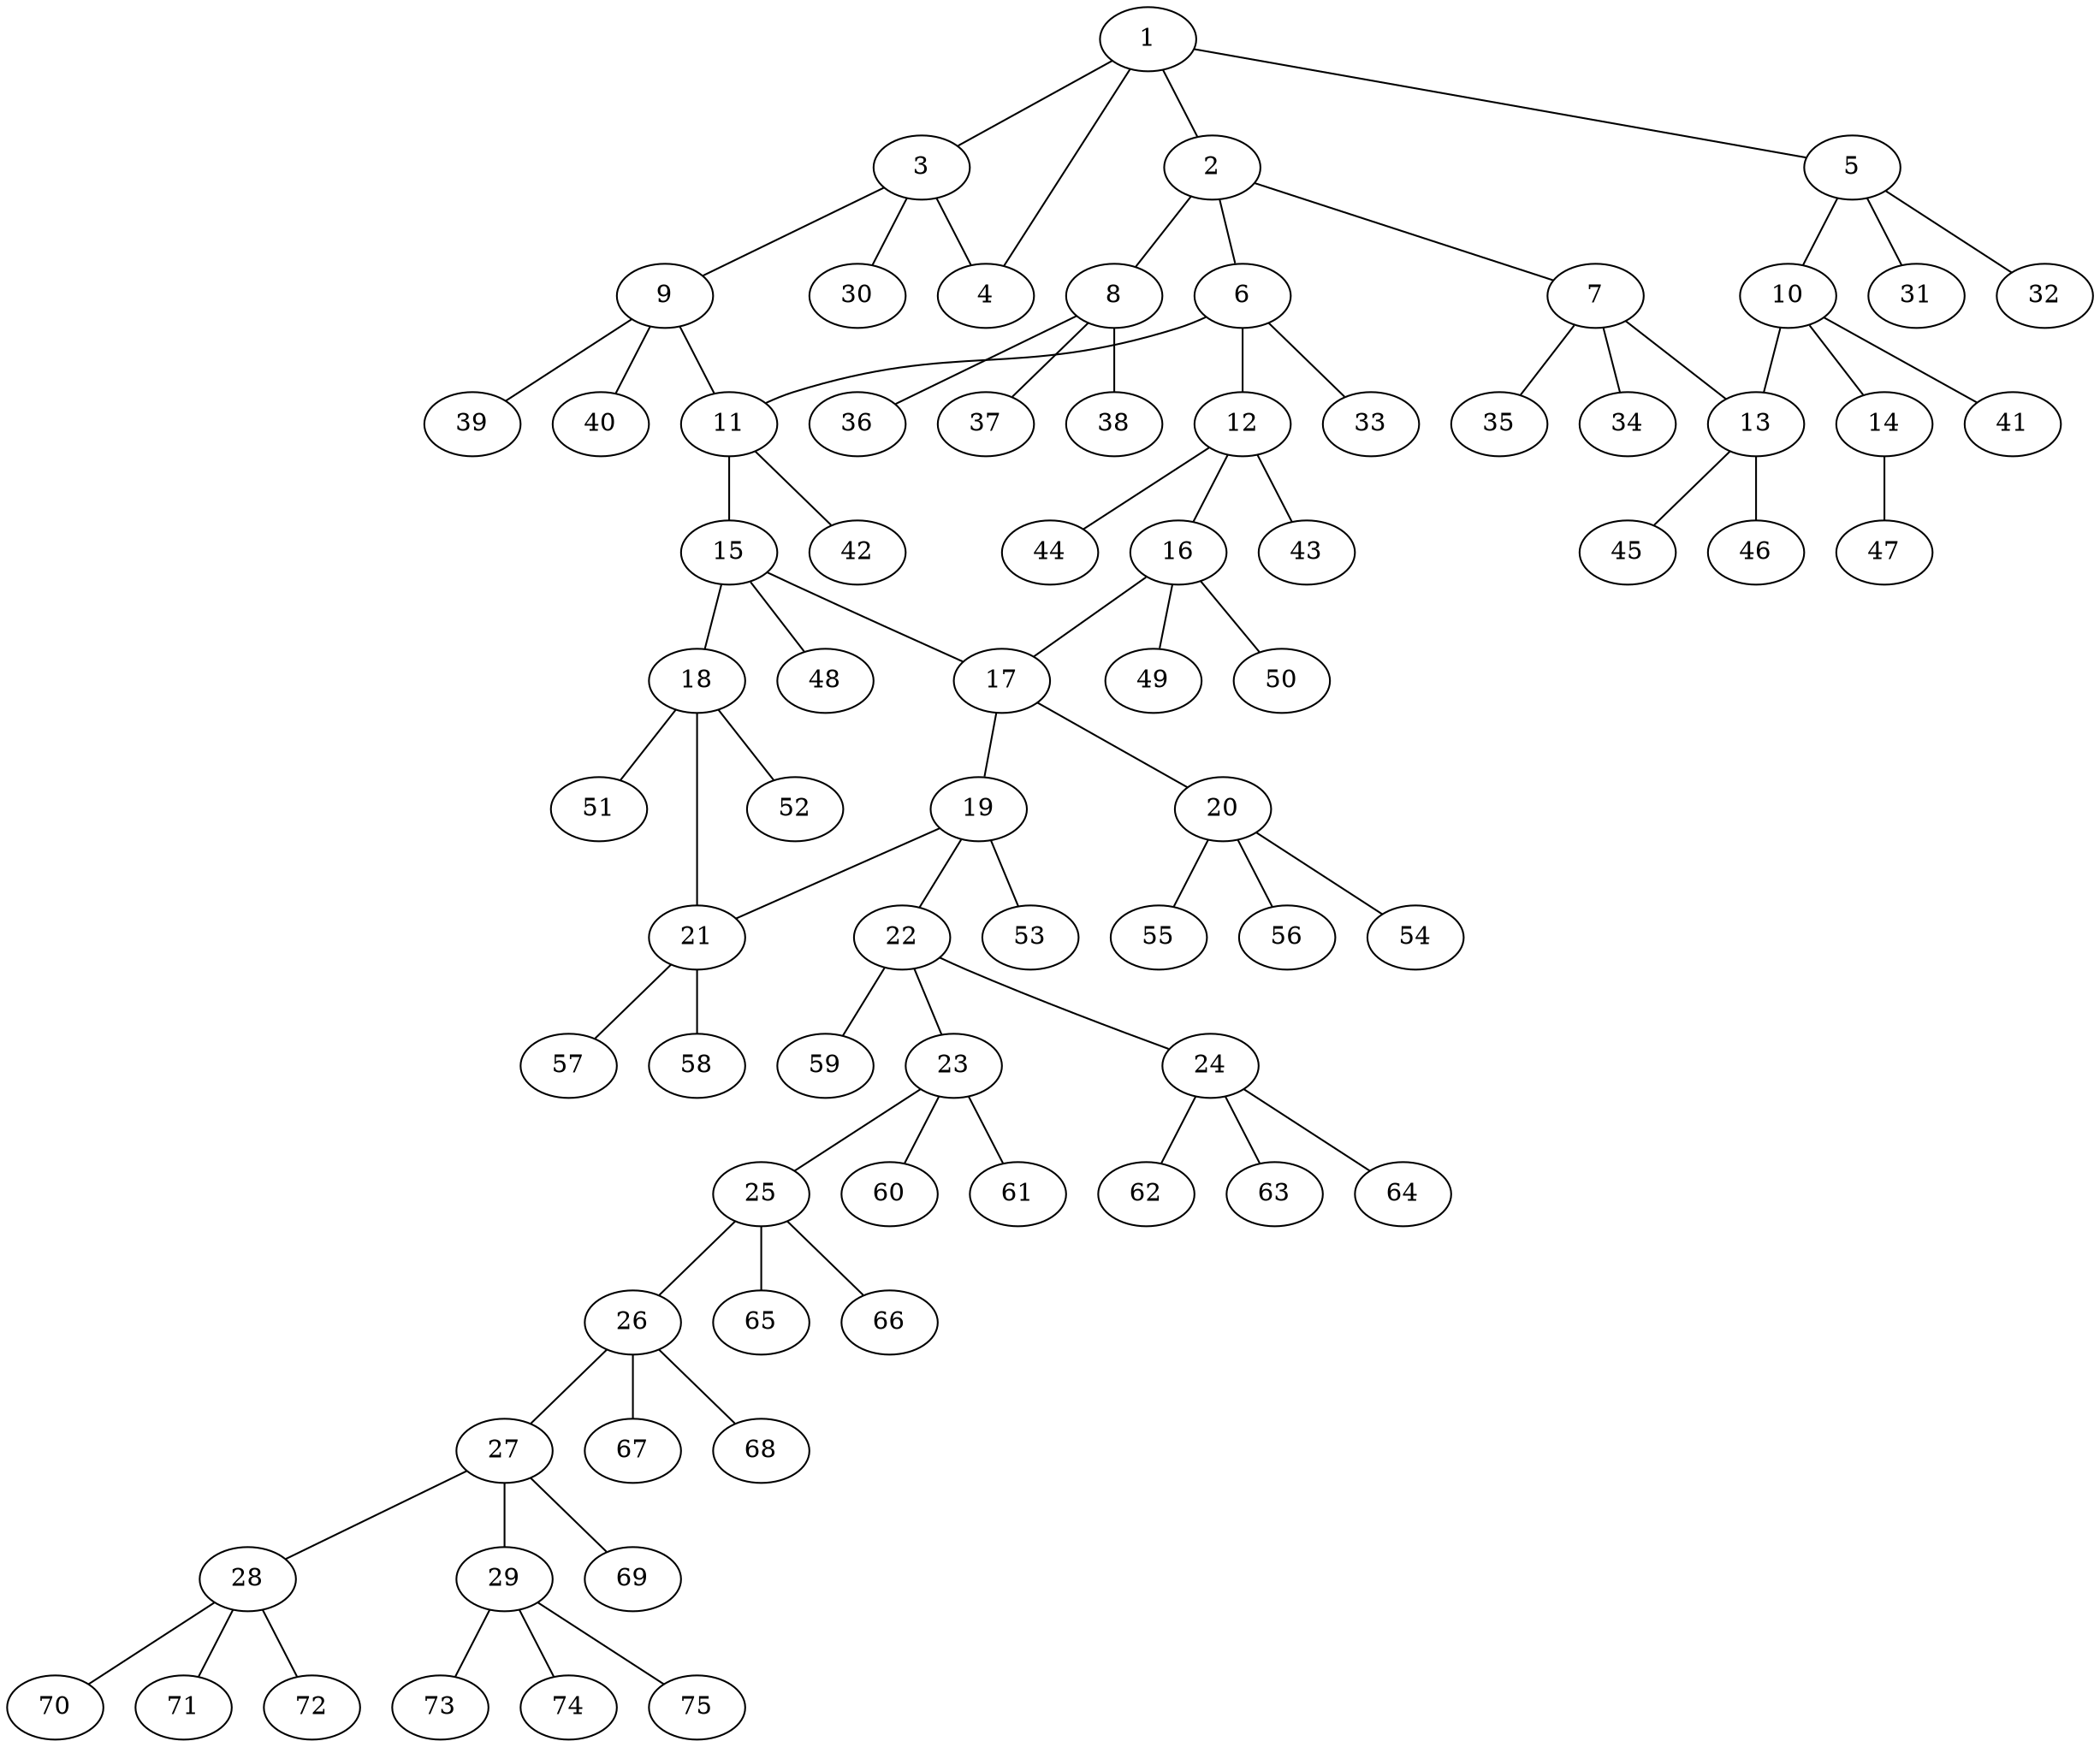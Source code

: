 graph molecule_4043 {
	1	 [chem=C];
	2	 [chem=C];
	1 -- 2	 [valence=1];
	3	 [chem=C];
	1 -- 3	 [valence=1];
	4	 [chem=O];
	1 -- 4	 [valence=1];
	5	 [chem=C];
	1 -- 5	 [valence=1];
	6	 [chem=C];
	2 -- 6	 [valence=1];
	7	 [chem=C];
	2 -- 7	 [valence=1];
	8	 [chem=C];
	2 -- 8	 [valence=1];
	3 -- 4	 [valence=1];
	9	 [chem=C];
	3 -- 9	 [valence=1];
	30	 [chem=H];
	3 -- 30	 [valence=1];
	10	 [chem=C];
	5 -- 10	 [valence=1];
	31	 [chem=H];
	5 -- 31	 [valence=1];
	32	 [chem=H];
	5 -- 32	 [valence=1];
	11	 [chem=C];
	6 -- 11	 [valence=1];
	12	 [chem=C];
	6 -- 12	 [valence=1];
	33	 [chem=H];
	6 -- 33	 [valence=1];
	13	 [chem=C];
	7 -- 13	 [valence=1];
	34	 [chem=H];
	7 -- 34	 [valence=1];
	35	 [chem=H];
	7 -- 35	 [valence=1];
	36	 [chem=H];
	8 -- 36	 [valence=1];
	37	 [chem=H];
	8 -- 37	 [valence=1];
	38	 [chem=H];
	8 -- 38	 [valence=1];
	9 -- 11	 [valence=1];
	39	 [chem=H];
	9 -- 39	 [valence=1];
	40	 [chem=H];
	9 -- 40	 [valence=1];
	10 -- 13	 [valence=1];
	14	 [chem=O];
	10 -- 14	 [valence=1];
	41	 [chem=H];
	10 -- 41	 [valence=1];
	15	 [chem=C];
	11 -- 15	 [valence=1];
	42	 [chem=H];
	11 -- 42	 [valence=1];
	16	 [chem=C];
	12 -- 16	 [valence=1];
	43	 [chem=H];
	12 -- 43	 [valence=1];
	44	 [chem=H];
	12 -- 44	 [valence=1];
	45	 [chem=H];
	13 -- 45	 [valence=1];
	46	 [chem=H];
	13 -- 46	 [valence=1];
	47	 [chem=H];
	14 -- 47	 [valence=1];
	17	 [chem=C];
	15 -- 17	 [valence=1];
	18	 [chem=C];
	15 -- 18	 [valence=1];
	48	 [chem=H];
	15 -- 48	 [valence=1];
	16 -- 17	 [valence=1];
	49	 [chem=H];
	16 -- 49	 [valence=1];
	50	 [chem=H];
	16 -- 50	 [valence=1];
	19	 [chem=C];
	17 -- 19	 [valence=1];
	20	 [chem=C];
	17 -- 20	 [valence=1];
	21	 [chem=C];
	18 -- 21	 [valence=1];
	51	 [chem=H];
	18 -- 51	 [valence=1];
	52	 [chem=H];
	18 -- 52	 [valence=1];
	19 -- 21	 [valence=1];
	22	 [chem=C];
	19 -- 22	 [valence=1];
	53	 [chem=H];
	19 -- 53	 [valence=1];
	54	 [chem=H];
	20 -- 54	 [valence=1];
	55	 [chem=H];
	20 -- 55	 [valence=1];
	56	 [chem=H];
	20 -- 56	 [valence=1];
	57	 [chem=H];
	21 -- 57	 [valence=1];
	58	 [chem=H];
	21 -- 58	 [valence=1];
	23	 [chem=C];
	22 -- 23	 [valence=1];
	24	 [chem=C];
	22 -- 24	 [valence=1];
	59	 [chem=H];
	22 -- 59	 [valence=1];
	25	 [chem=C];
	23 -- 25	 [valence=1];
	60	 [chem=H];
	23 -- 60	 [valence=1];
	61	 [chem=H];
	23 -- 61	 [valence=1];
	62	 [chem=H];
	24 -- 62	 [valence=1];
	63	 [chem=H];
	24 -- 63	 [valence=1];
	64	 [chem=H];
	24 -- 64	 [valence=1];
	26	 [chem=C];
	25 -- 26	 [valence=1];
	65	 [chem=H];
	25 -- 65	 [valence=1];
	66	 [chem=H];
	25 -- 66	 [valence=1];
	27	 [chem=C];
	26 -- 27	 [valence=1];
	67	 [chem=H];
	26 -- 67	 [valence=1];
	68	 [chem=H];
	26 -- 68	 [valence=1];
	28	 [chem=C];
	27 -- 28	 [valence=1];
	29	 [chem=C];
	27 -- 29	 [valence=1];
	69	 [chem=H];
	27 -- 69	 [valence=1];
	70	 [chem=H];
	28 -- 70	 [valence=1];
	71	 [chem=H];
	28 -- 71	 [valence=1];
	72	 [chem=H];
	28 -- 72	 [valence=1];
	73	 [chem=H];
	29 -- 73	 [valence=1];
	74	 [chem=H];
	29 -- 74	 [valence=1];
	75	 [chem=H];
	29 -- 75	 [valence=1];
}
